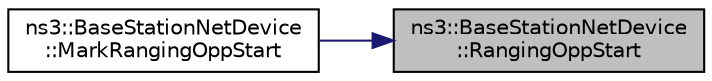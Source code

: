 digraph "ns3::BaseStationNetDevice::RangingOppStart"
{
 // LATEX_PDF_SIZE
  edge [fontname="Helvetica",fontsize="10",labelfontname="Helvetica",labelfontsize="10"];
  node [fontname="Helvetica",fontsize="10",shape=record];
  rankdir="RL";
  Node1 [label="ns3::BaseStationNetDevice\l::RangingOppStart",height=0.2,width=0.4,color="black", fillcolor="grey75", style="filled", fontcolor="black",tooltip="Ranging opp start."];
  Node1 -> Node2 [dir="back",color="midnightblue",fontsize="10",style="solid",fontname="Helvetica"];
  Node2 [label="ns3::BaseStationNetDevice\l::MarkRangingOppStart",height=0.2,width=0.4,color="black", fillcolor="white", style="filled",URL="$classns3_1_1_base_station_net_device.html#a4c80a1eeb0a4c05aa87673e2eca84ec0",tooltip="Mark ranging opp start."];
}
